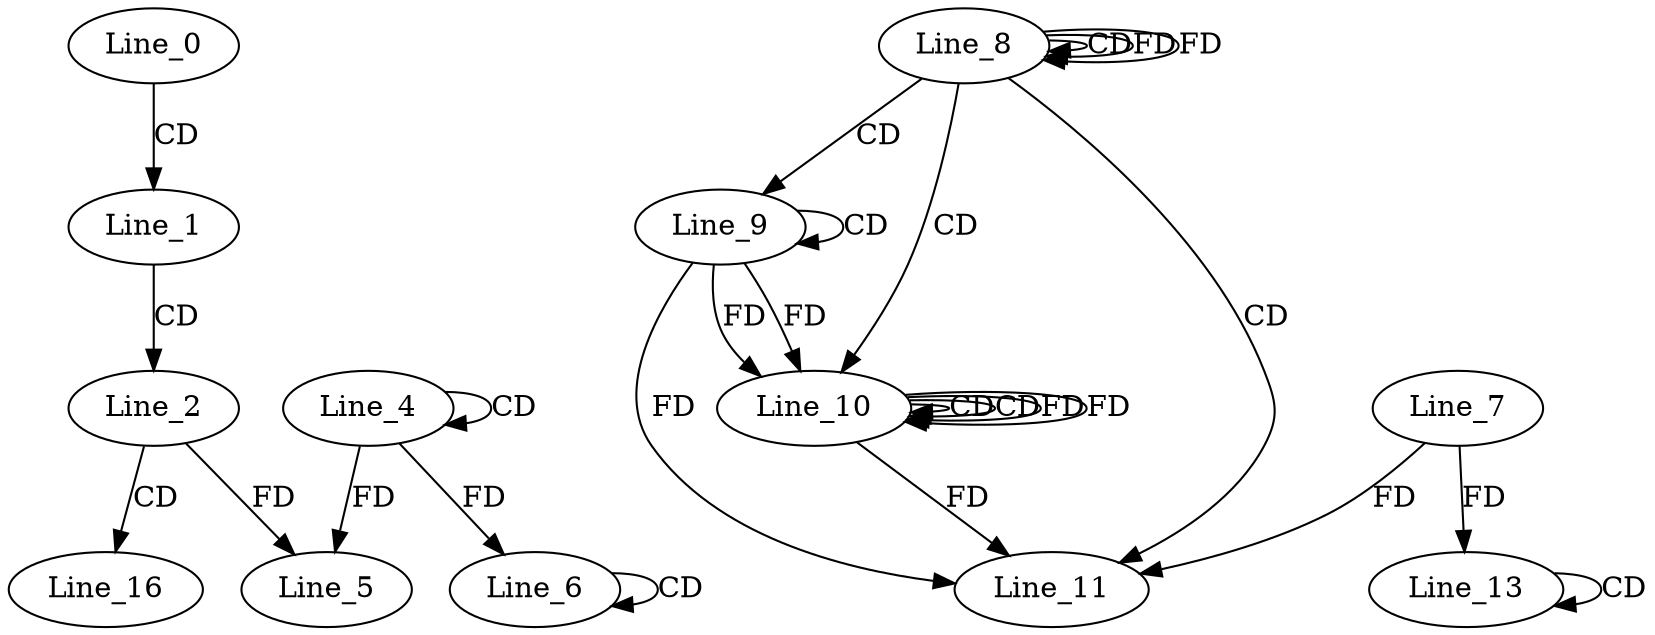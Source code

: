 digraph G {
  Line_0;
  Line_1;
  Line_2;
  Line_4;
  Line_4;
  Line_5;
  Line_5;
  Line_6;
  Line_6;
  Line_8;
  Line_8;
  Line_8;
  Line_9;
  Line_9;
  Line_10;
  Line_10;
  Line_10;
  Line_11;
  Line_7;
  Line_13;
  Line_13;
  Line_16;
  Line_0 -> Line_1 [ label="CD" ];
  Line_1 -> Line_2 [ label="CD" ];
  Line_4 -> Line_4 [ label="CD" ];
  Line_4 -> Line_5 [ label="FD" ];
  Line_2 -> Line_5 [ label="FD" ];
  Line_6 -> Line_6 [ label="CD" ];
  Line_4 -> Line_6 [ label="FD" ];
  Line_8 -> Line_8 [ label="CD" ];
  Line_8 -> Line_8 [ label="FD" ];
  Line_8 -> Line_9 [ label="CD" ];
  Line_9 -> Line_9 [ label="CD" ];
  Line_8 -> Line_10 [ label="CD" ];
  Line_10 -> Line_10 [ label="CD" ];
  Line_9 -> Line_10 [ label="FD" ];
  Line_10 -> Line_10 [ label="CD" ];
  Line_10 -> Line_10 [ label="FD" ];
  Line_9 -> Line_10 [ label="FD" ];
  Line_8 -> Line_11 [ label="CD" ];
  Line_7 -> Line_11 [ label="FD" ];
  Line_10 -> Line_11 [ label="FD" ];
  Line_9 -> Line_11 [ label="FD" ];
  Line_13 -> Line_13 [ label="CD" ];
  Line_7 -> Line_13 [ label="FD" ];
  Line_2 -> Line_16 [ label="CD" ];
  Line_8 -> Line_8 [ label="FD" ];
  Line_10 -> Line_10 [ label="FD" ];
}
